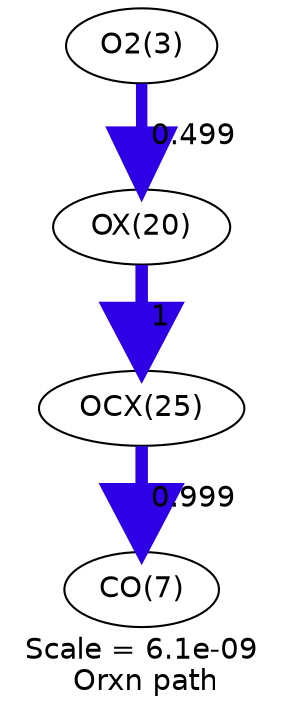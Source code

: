 digraph reaction_paths {
center=1;
s4 -> s22[fontname="Helvetica", style="setlinewidth(5.48)", arrowsize=2.74, color="0.7, 0.999, 0.9"
, label=" 0.499"];
s22 -> s27[fontname="Helvetica", style="setlinewidth(6)", arrowsize=3, color="0.7, 1.5, 0.9"
, label=" 1"];
s27 -> s8[fontname="Helvetica", style="setlinewidth(6)", arrowsize=3, color="0.7, 1.5, 0.9"
, label=" 0.999"];
s4 [ fontname="Helvetica", label="O2(3)"];
s8 [ fontname="Helvetica", label="CO(7)"];
s22 [ fontname="Helvetica", label="OX(20)"];
s27 [ fontname="Helvetica", label="OCX(25)"];
 label = "Scale = 6.1e-09\l Orxn path";
 fontname = "Helvetica";
}
